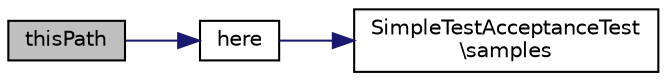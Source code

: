 digraph "thisPath"
{
  edge [fontname="Helvetica",fontsize="10",labelfontname="Helvetica",labelfontsize="10"];
  node [fontname="Helvetica",fontsize="10",shape=record];
  rankdir="LR";
  Node1 [label="thisPath",height=0.2,width=0.4,color="black", fillcolor="grey75", style="filled" fontcolor="black"];
  Node1 -> Node2 [color="midnightblue",fontsize="10",style="solid",fontname="Helvetica"];
  Node2 [label="here",height=0.2,width=0.4,color="black", fillcolor="white", style="filled",URL="$class_test_of_live_cookies.html#a4e5bf4f1ecdf931c262342c0df3b48a9"];
  Node2 -> Node3 [color="midnightblue",fontsize="10",style="solid",fontname="Helvetica"];
  Node3 [label="SimpleTestAcceptanceTest\l\\samples",height=0.2,width=0.4,color="black", fillcolor="white", style="filled",URL="$class_simple_test_acceptance_test.html#a604600d230bc5151ced41b3fa7291aff"];
}
